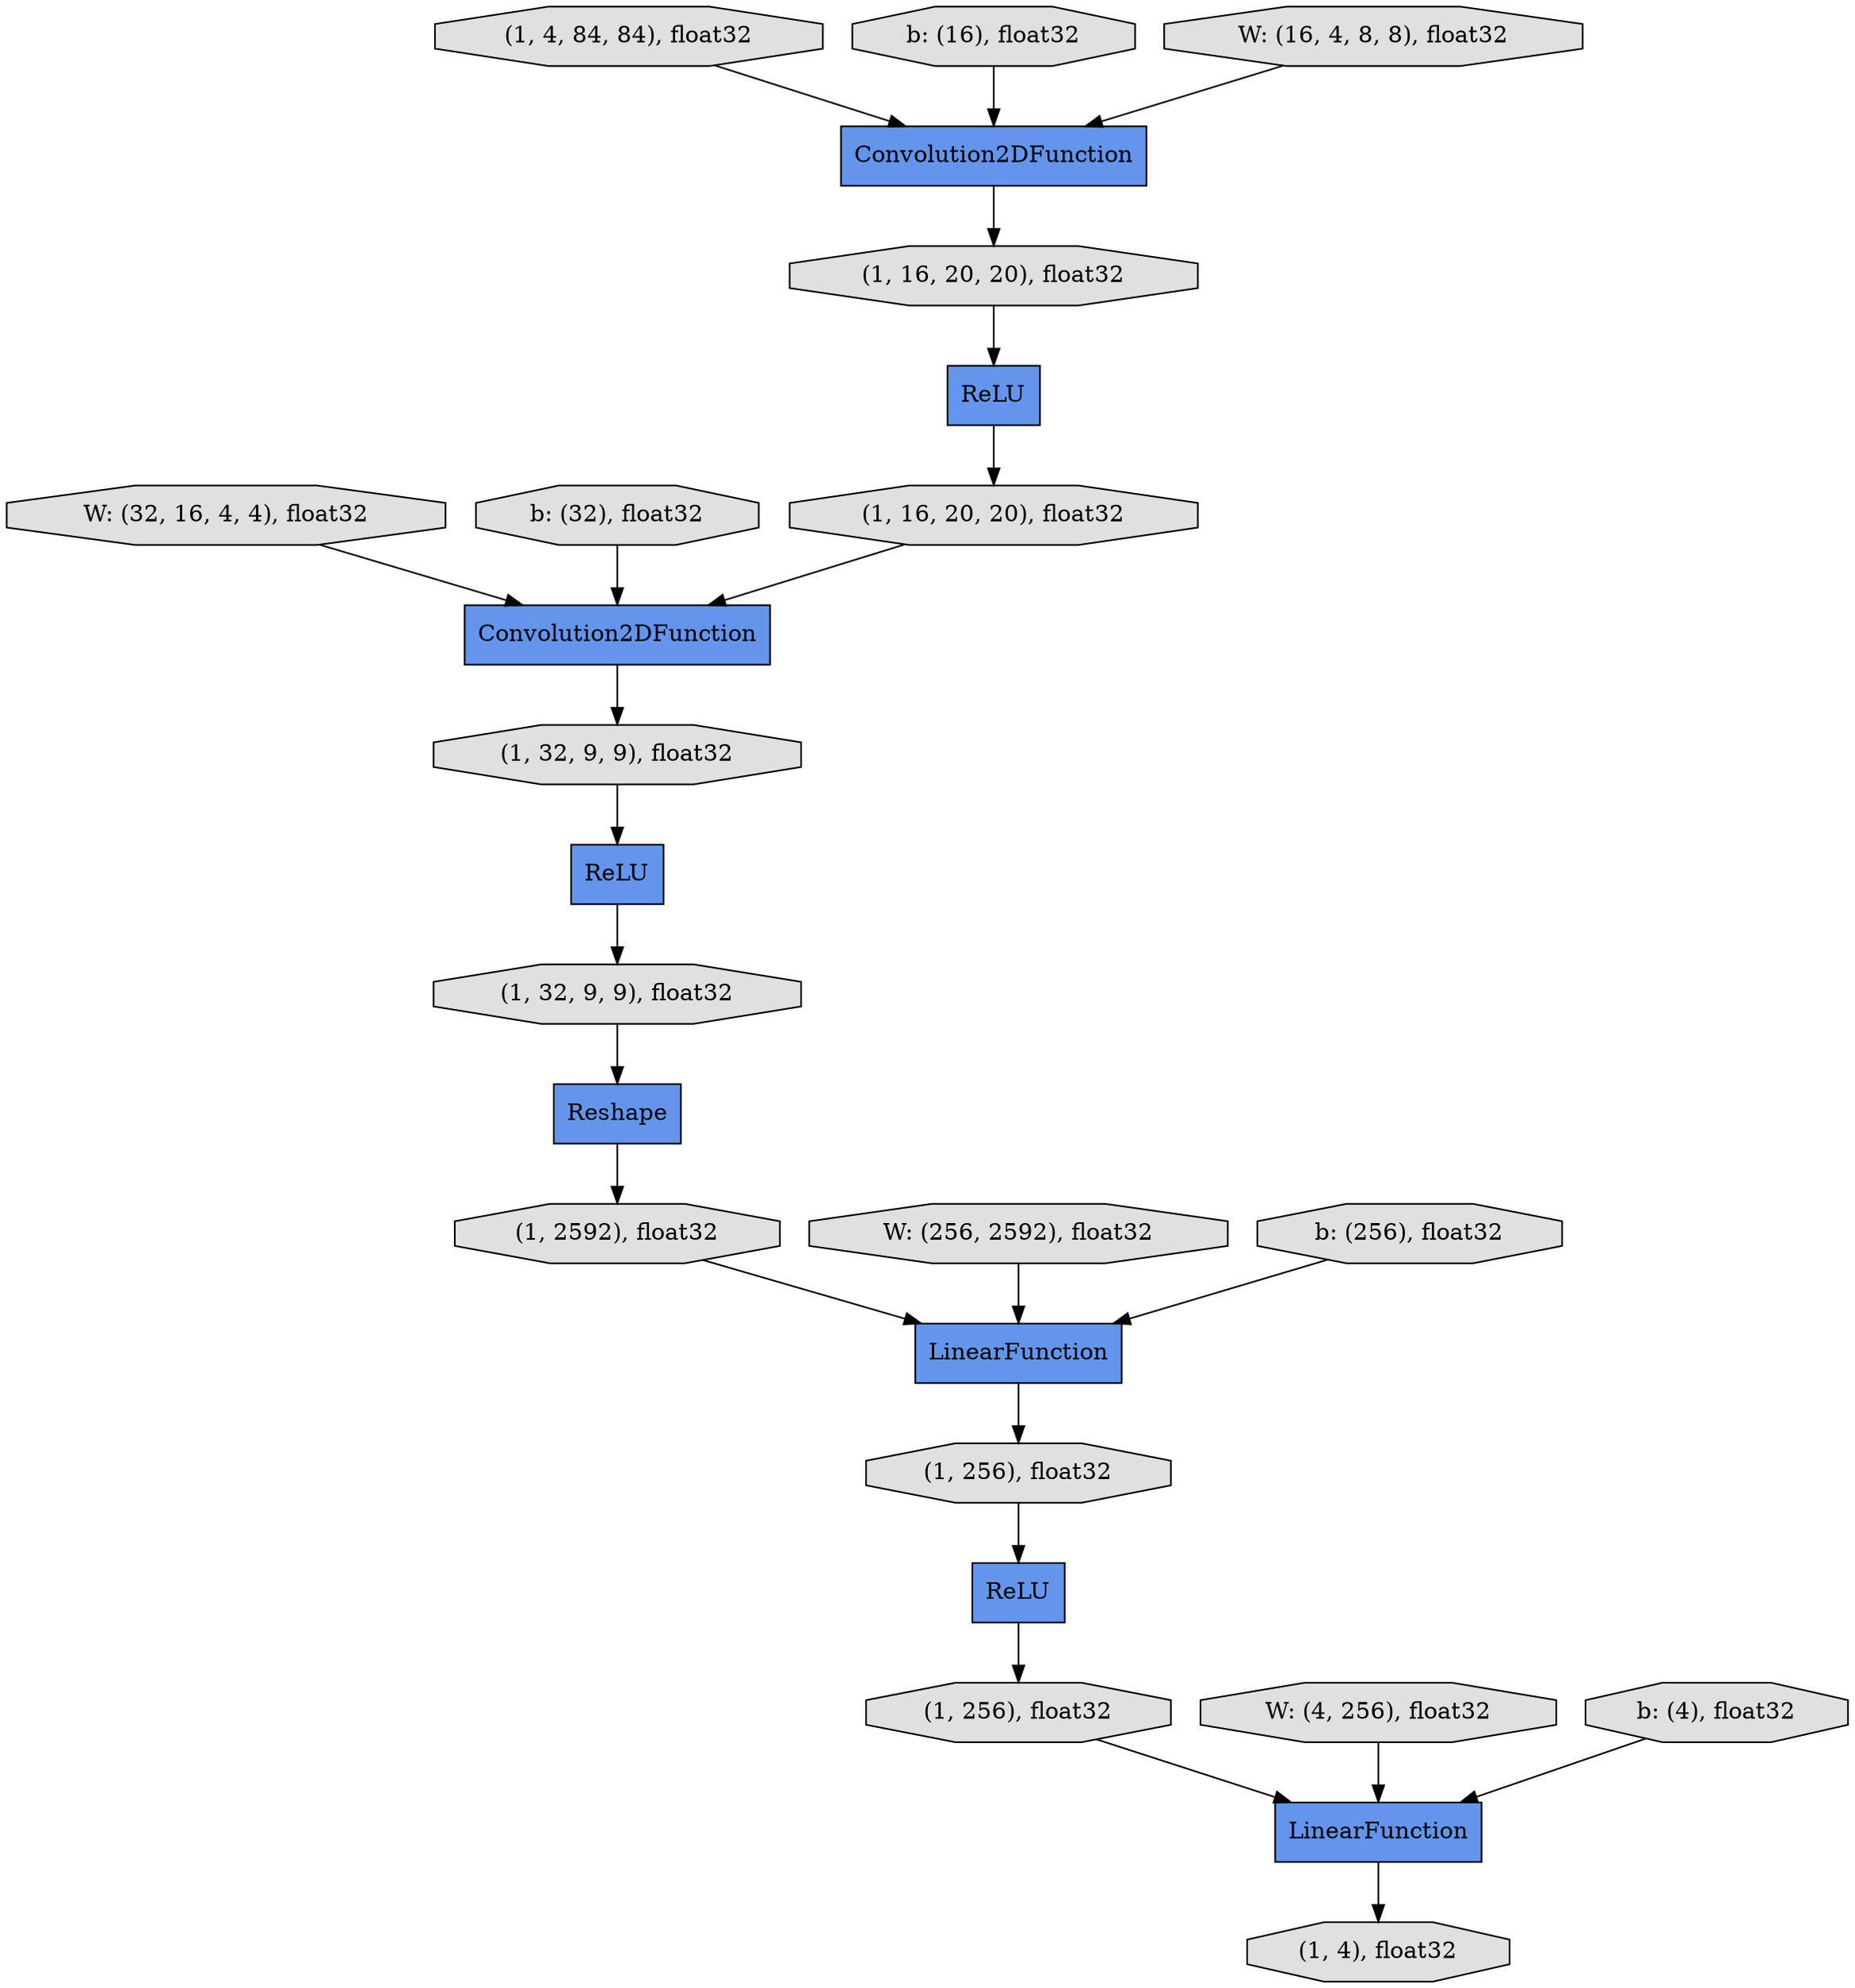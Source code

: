 digraph graphname{rankdir=TB;5582338088 [label="W: (32, 16, 4, 4), float32",shape="octagon",fillcolor="#E0E0E0",style="filled"];5582417992 [label="LinearFunction",shape="record",fillcolor="#6495ED",style="filled"];5582418048 [label="ReLU",shape="record",fillcolor="#6495ED",style="filled"];5582420120 [label="(1, 256), float32",shape="octagon",fillcolor="#E0E0E0",style="filled"];5582418104 [label="(1, 4, 84, 84), float32",shape="octagon",fillcolor="#E0E0E0",style="filled"];5582418160 [label="Convolution2DFunction",shape="record",fillcolor="#6495ED",style="filled"];5582420232 [label="(1, 4), float32",shape="octagon",fillcolor="#E0E0E0",style="filled"];5579684160 [label="(1, 2592), float32",shape="octagon",fillcolor="#E0E0E0",style="filled"];5582338368 [label="b: (32), float32",shape="octagon",fillcolor="#E0E0E0",style="filled"];5582418496 [label="Convolution2DFunction",shape="record",fillcolor="#6495ED",style="filled"];5582338648 [label="W: (256, 2592), float32",shape="octagon",fillcolor="#E0E0E0",style="filled"];5582418552 [label="(1, 16, 20, 20), float32",shape="octagon",fillcolor="#E0E0E0",style="filled"];5582418720 [label="Reshape",shape="record",fillcolor="#6495ED",style="filled"];5582338928 [label="b: (256), float32",shape="octagon",fillcolor="#E0E0E0",style="filled"];5582418832 [label="(1, 16, 20, 20), float32",shape="octagon",fillcolor="#E0E0E0",style="filled"];5582418944 [label="ReLU",shape="record",fillcolor="#6495ED",style="filled"];5582419112 [label="(1, 32, 9, 9), float32",shape="octagon",fillcolor="#E0E0E0",style="filled"];5582339376 [label="W: (4, 256), float32",shape="octagon",fillcolor="#E0E0E0",style="filled"];5582419392 [label="(1, 32, 9, 9), float32",shape="octagon",fillcolor="#E0E0E0",style="filled"];5582419504 [label="LinearFunction",shape="record",fillcolor="#6495ED",style="filled"];5582339656 [label="b: (4), float32",shape="octagon",fillcolor="#E0E0E0",style="filled"];5582419672 [label="ReLU",shape="record",fillcolor="#6495ED",style="filled"];5582337808 [label="b: (16), float32",shape="octagon",fillcolor="#E0E0E0",style="filled"];4753923936 [label="W: (16, 4, 8, 8), float32",shape="octagon",fillcolor="#E0E0E0",style="filled"];5582419896 [label="(1, 256), float32",shape="octagon",fillcolor="#E0E0E0",style="filled"];5582339656 -> 5582417992;5582419896 -> 5582419672;5582420120 -> 5582417992;5582418552 -> 5582418048;5582418944 -> 5582419392;5582419392 -> 5582418720;5582418496 -> 5582419112;4753923936 -> 5582418160;5582418160 -> 5582418552;5582419112 -> 5582418944;5582339376 -> 5582417992;5582417992 -> 5582420232;5582338928 -> 5582419504;5582419672 -> 5582420120;5582338368 -> 5582418496;5582418720 -> 5579684160;5582338088 -> 5582418496;5582338648 -> 5582419504;5582418048 -> 5582418832;5579684160 -> 5582419504;5582418832 -> 5582418496;5582418104 -> 5582418160;5582419504 -> 5582419896;5582337808 -> 5582418160;}